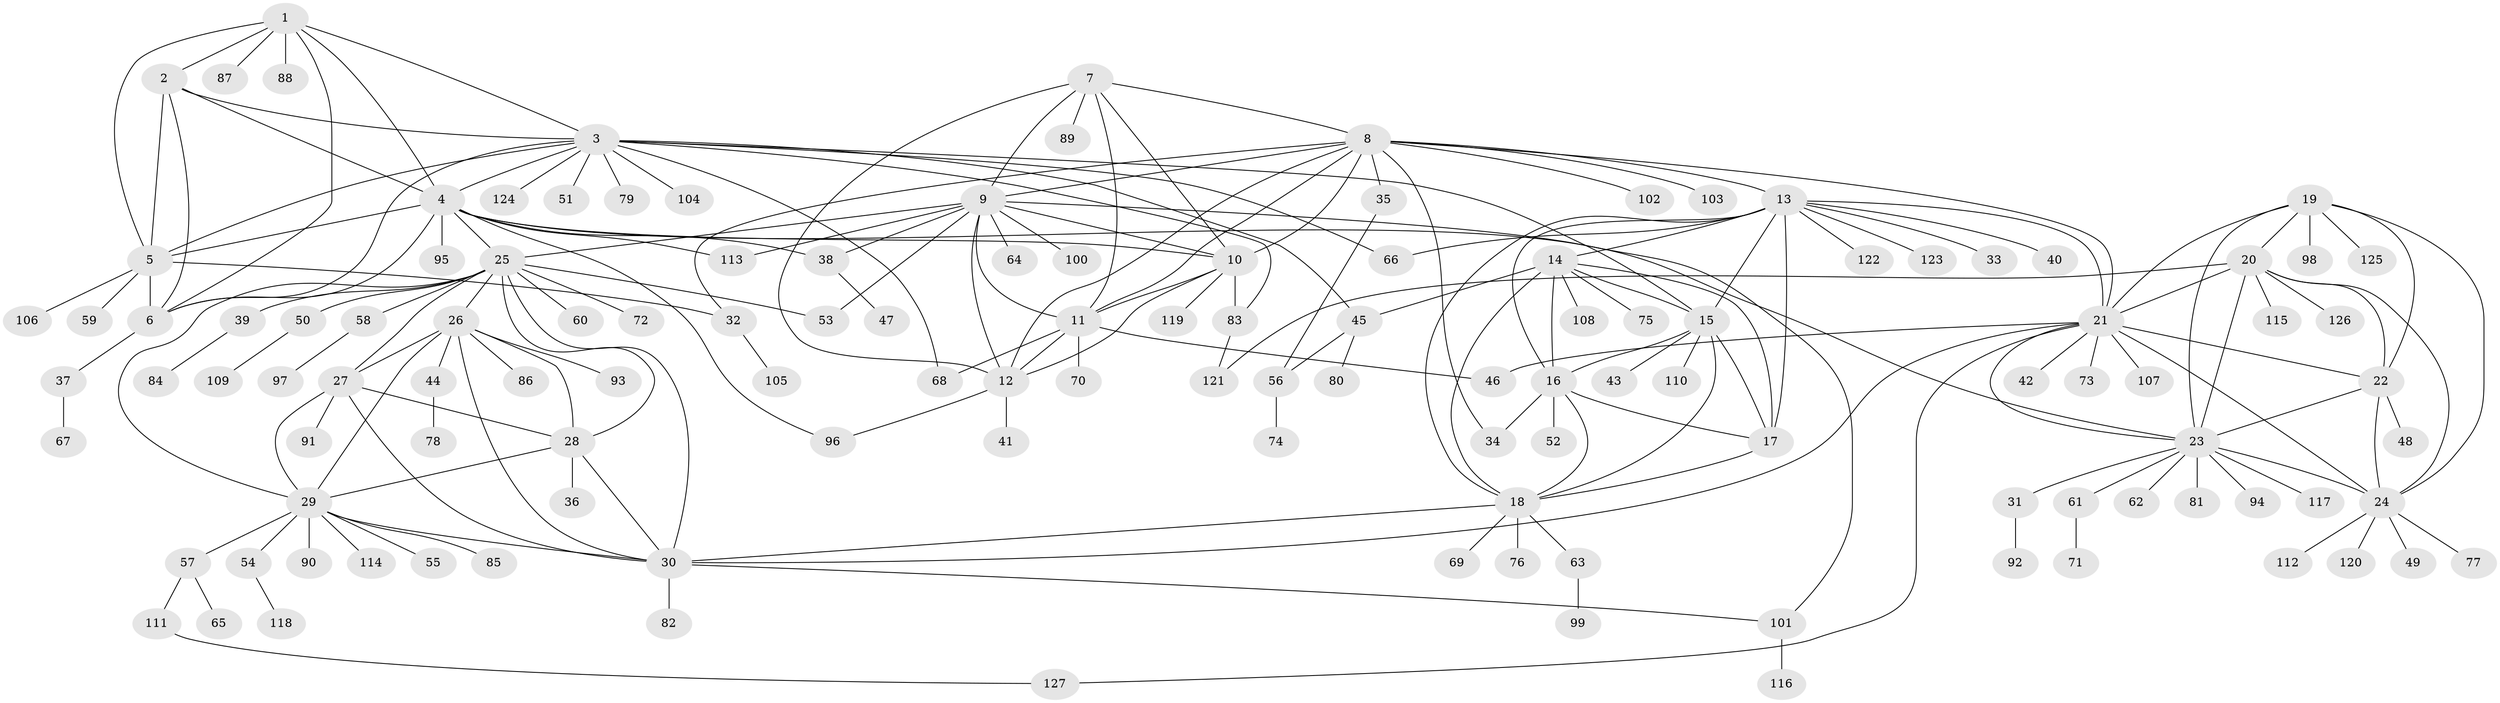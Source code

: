 // coarse degree distribution, {5: 0.08974358974358974, 12: 0.038461538461538464, 10: 0.02564102564102564, 14: 0.01282051282051282, 7: 0.05128205128205128, 11: 0.02564102564102564, 6: 0.05128205128205128, 8: 0.02564102564102564, 2: 0.1794871794871795, 1: 0.46153846153846156, 3: 0.038461538461538464}
// Generated by graph-tools (version 1.1) at 2025/52/03/04/25 22:52:10]
// undirected, 127 vertices, 197 edges
graph export_dot {
  node [color=gray90,style=filled];
  1;
  2;
  3;
  4;
  5;
  6;
  7;
  8;
  9;
  10;
  11;
  12;
  13;
  14;
  15;
  16;
  17;
  18;
  19;
  20;
  21;
  22;
  23;
  24;
  25;
  26;
  27;
  28;
  29;
  30;
  31;
  32;
  33;
  34;
  35;
  36;
  37;
  38;
  39;
  40;
  41;
  42;
  43;
  44;
  45;
  46;
  47;
  48;
  49;
  50;
  51;
  52;
  53;
  54;
  55;
  56;
  57;
  58;
  59;
  60;
  61;
  62;
  63;
  64;
  65;
  66;
  67;
  68;
  69;
  70;
  71;
  72;
  73;
  74;
  75;
  76;
  77;
  78;
  79;
  80;
  81;
  82;
  83;
  84;
  85;
  86;
  87;
  88;
  89;
  90;
  91;
  92;
  93;
  94;
  95;
  96;
  97;
  98;
  99;
  100;
  101;
  102;
  103;
  104;
  105;
  106;
  107;
  108;
  109;
  110;
  111;
  112;
  113;
  114;
  115;
  116;
  117;
  118;
  119;
  120;
  121;
  122;
  123;
  124;
  125;
  126;
  127;
  1 -- 2;
  1 -- 3;
  1 -- 4;
  1 -- 5;
  1 -- 6;
  1 -- 87;
  1 -- 88;
  2 -- 3;
  2 -- 4;
  2 -- 5;
  2 -- 6;
  3 -- 4;
  3 -- 5;
  3 -- 6;
  3 -- 15;
  3 -- 45;
  3 -- 51;
  3 -- 66;
  3 -- 68;
  3 -- 79;
  3 -- 83;
  3 -- 104;
  3 -- 124;
  4 -- 5;
  4 -- 6;
  4 -- 10;
  4 -- 23;
  4 -- 25;
  4 -- 38;
  4 -- 95;
  4 -- 96;
  4 -- 113;
  5 -- 6;
  5 -- 32;
  5 -- 59;
  5 -- 106;
  6 -- 37;
  7 -- 8;
  7 -- 9;
  7 -- 10;
  7 -- 11;
  7 -- 12;
  7 -- 89;
  8 -- 9;
  8 -- 10;
  8 -- 11;
  8 -- 12;
  8 -- 13;
  8 -- 21;
  8 -- 32;
  8 -- 34;
  8 -- 35;
  8 -- 102;
  8 -- 103;
  9 -- 10;
  9 -- 11;
  9 -- 12;
  9 -- 25;
  9 -- 38;
  9 -- 53;
  9 -- 64;
  9 -- 100;
  9 -- 101;
  9 -- 113;
  10 -- 11;
  10 -- 12;
  10 -- 83;
  10 -- 119;
  11 -- 12;
  11 -- 46;
  11 -- 68;
  11 -- 70;
  12 -- 41;
  12 -- 96;
  13 -- 14;
  13 -- 15;
  13 -- 16;
  13 -- 17;
  13 -- 18;
  13 -- 21;
  13 -- 33;
  13 -- 40;
  13 -- 66;
  13 -- 122;
  13 -- 123;
  14 -- 15;
  14 -- 16;
  14 -- 17;
  14 -- 18;
  14 -- 45;
  14 -- 75;
  14 -- 108;
  15 -- 16;
  15 -- 17;
  15 -- 18;
  15 -- 43;
  15 -- 110;
  16 -- 17;
  16 -- 18;
  16 -- 34;
  16 -- 52;
  17 -- 18;
  18 -- 30;
  18 -- 63;
  18 -- 69;
  18 -- 76;
  19 -- 20;
  19 -- 21;
  19 -- 22;
  19 -- 23;
  19 -- 24;
  19 -- 98;
  19 -- 125;
  20 -- 21;
  20 -- 22;
  20 -- 23;
  20 -- 24;
  20 -- 115;
  20 -- 121;
  20 -- 126;
  21 -- 22;
  21 -- 23;
  21 -- 24;
  21 -- 30;
  21 -- 42;
  21 -- 46;
  21 -- 73;
  21 -- 107;
  21 -- 127;
  22 -- 23;
  22 -- 24;
  22 -- 48;
  23 -- 24;
  23 -- 31;
  23 -- 61;
  23 -- 62;
  23 -- 81;
  23 -- 94;
  23 -- 117;
  24 -- 49;
  24 -- 77;
  24 -- 112;
  24 -- 120;
  25 -- 26;
  25 -- 27;
  25 -- 28;
  25 -- 29;
  25 -- 30;
  25 -- 39;
  25 -- 50;
  25 -- 53;
  25 -- 58;
  25 -- 60;
  25 -- 72;
  26 -- 27;
  26 -- 28;
  26 -- 29;
  26 -- 30;
  26 -- 44;
  26 -- 86;
  26 -- 93;
  27 -- 28;
  27 -- 29;
  27 -- 30;
  27 -- 91;
  28 -- 29;
  28 -- 30;
  28 -- 36;
  29 -- 30;
  29 -- 54;
  29 -- 55;
  29 -- 57;
  29 -- 85;
  29 -- 90;
  29 -- 114;
  30 -- 82;
  30 -- 101;
  31 -- 92;
  32 -- 105;
  35 -- 56;
  37 -- 67;
  38 -- 47;
  39 -- 84;
  44 -- 78;
  45 -- 56;
  45 -- 80;
  50 -- 109;
  54 -- 118;
  56 -- 74;
  57 -- 65;
  57 -- 111;
  58 -- 97;
  61 -- 71;
  63 -- 99;
  83 -- 121;
  101 -- 116;
  111 -- 127;
}
